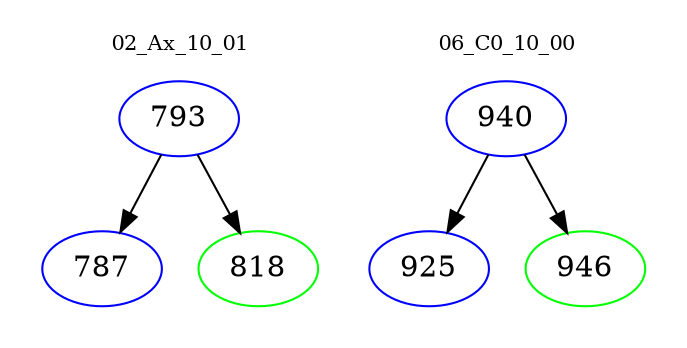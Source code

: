 digraph{
subgraph cluster_0 {
color = white
label = "02_Ax_10_01";
fontsize=10;
T0_793 [label="793", color="blue"]
T0_793 -> T0_787 [color="black"]
T0_787 [label="787", color="blue"]
T0_793 -> T0_818 [color="black"]
T0_818 [label="818", color="green"]
}
subgraph cluster_1 {
color = white
label = "06_C0_10_00";
fontsize=10;
T1_940 [label="940", color="blue"]
T1_940 -> T1_925 [color="black"]
T1_925 [label="925", color="blue"]
T1_940 -> T1_946 [color="black"]
T1_946 [label="946", color="green"]
}
}
